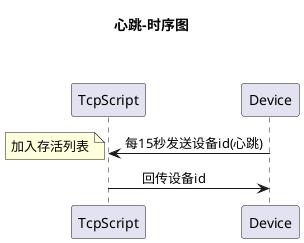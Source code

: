 @startuml
title 心跳-时序图\n\n
participant TcpScript
participant Device
Device ->  TcpScript: 每15秒发送设备id(心跳)
note left: 加入存活列表
TcpScript ->  Device:   \t回传设备id\t
@enduml

